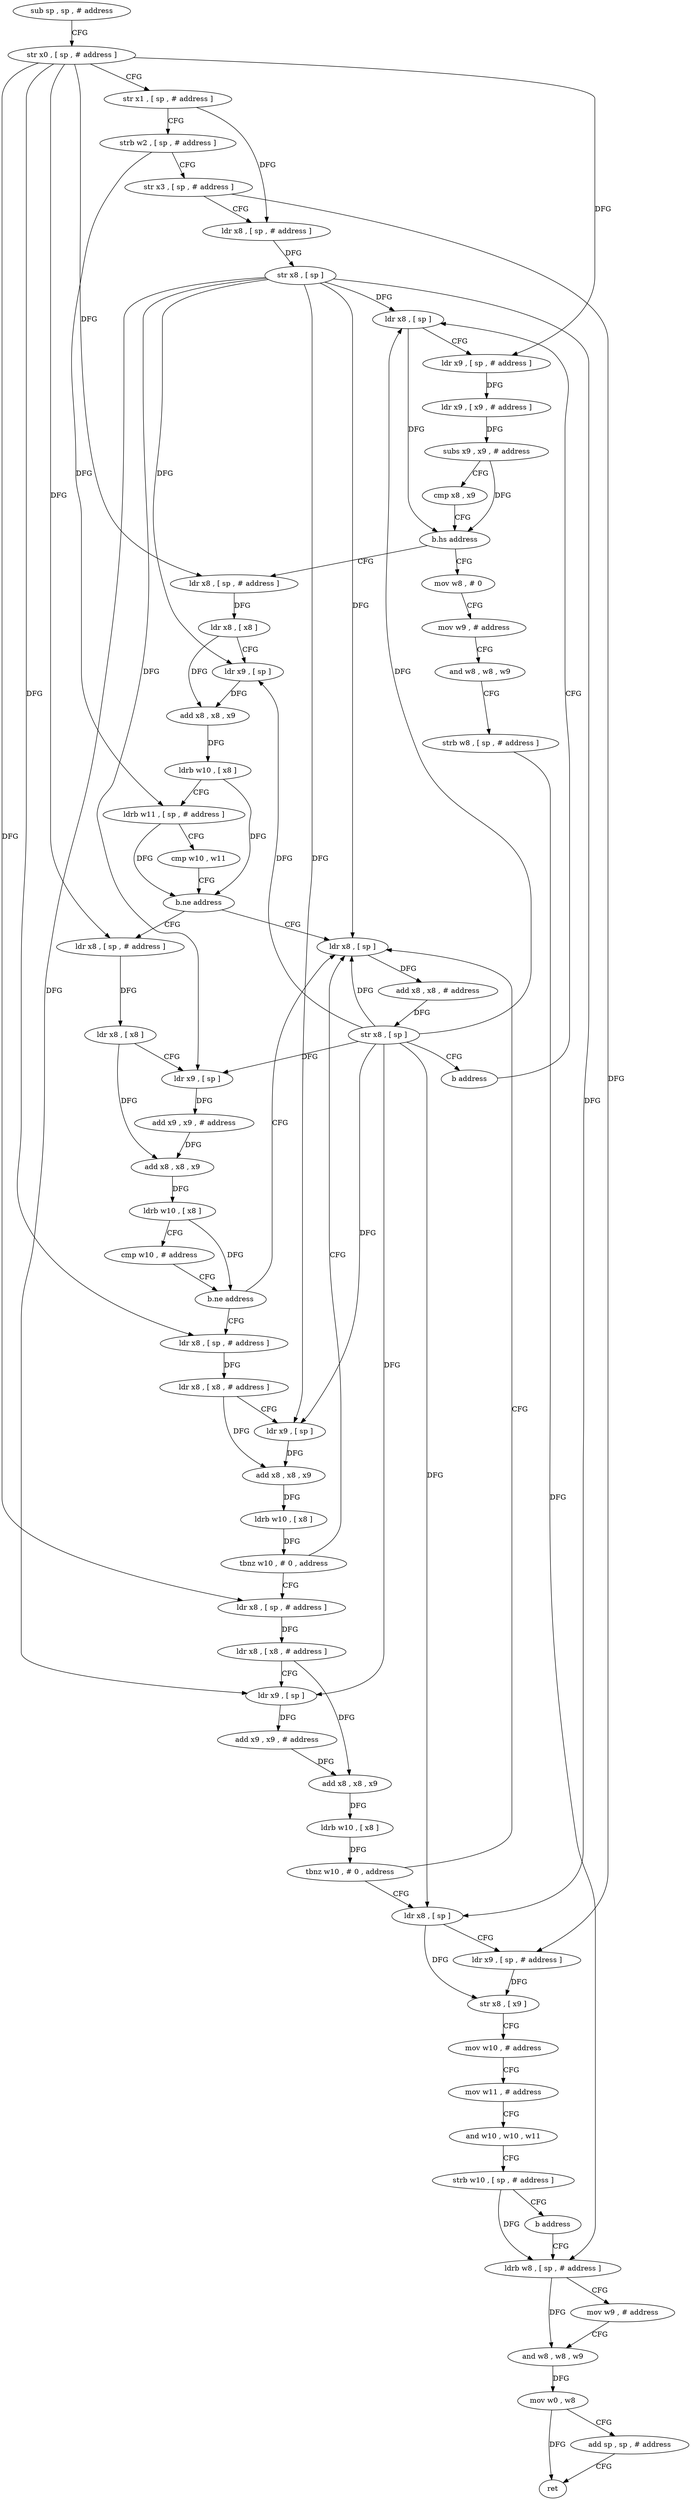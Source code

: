digraph "func" {
"4209624" [label = "sub sp , sp , # address" ]
"4209628" [label = "str x0 , [ sp , # address ]" ]
"4209632" [label = "str x1 , [ sp , # address ]" ]
"4209636" [label = "strb w2 , [ sp , # address ]" ]
"4209640" [label = "str x3 , [ sp , # address ]" ]
"4209644" [label = "ldr x8 , [ sp , # address ]" ]
"4209648" [label = "str x8 , [ sp ]" ]
"4209652" [label = "ldr x8 , [ sp ]" ]
"4209840" [label = "mov w8 , # 0" ]
"4209844" [label = "mov w9 , # address" ]
"4209848" [label = "and w8 , w8 , w9" ]
"4209852" [label = "strb w8 , [ sp , # address ]" ]
"4209856" [label = "ldrb w8 , [ sp , # address ]" ]
"4209676" [label = "ldr x8 , [ sp , # address ]" ]
"4209680" [label = "ldr x8 , [ x8 ]" ]
"4209684" [label = "ldr x9 , [ sp ]" ]
"4209688" [label = "add x8 , x8 , x9" ]
"4209692" [label = "ldrb w10 , [ x8 ]" ]
"4209696" [label = "ldrb w11 , [ sp , # address ]" ]
"4209700" [label = "cmp w10 , w11" ]
"4209704" [label = "b.ne address" ]
"4209824" [label = "ldr x8 , [ sp ]" ]
"4209708" [label = "ldr x8 , [ sp , # address ]" ]
"4209828" [label = "add x8 , x8 , # address" ]
"4209832" [label = "str x8 , [ sp ]" ]
"4209836" [label = "b address" ]
"4209712" [label = "ldr x8 , [ x8 ]" ]
"4209716" [label = "ldr x9 , [ sp ]" ]
"4209720" [label = "add x9 , x9 , # address" ]
"4209724" [label = "add x8 , x8 , x9" ]
"4209728" [label = "ldrb w10 , [ x8 ]" ]
"4209732" [label = "cmp w10 , # address" ]
"4209736" [label = "b.ne address" ]
"4209740" [label = "ldr x8 , [ sp , # address ]" ]
"4209656" [label = "ldr x9 , [ sp , # address ]" ]
"4209660" [label = "ldr x9 , [ x9 , # address ]" ]
"4209664" [label = "subs x9 , x9 , # address" ]
"4209668" [label = "cmp x8 , x9" ]
"4209672" [label = "b.hs address" ]
"4209744" [label = "ldr x8 , [ x8 , # address ]" ]
"4209748" [label = "ldr x9 , [ sp ]" ]
"4209752" [label = "add x8 , x8 , x9" ]
"4209756" [label = "ldrb w10 , [ x8 ]" ]
"4209760" [label = "tbnz w10 , # 0 , address" ]
"4209764" [label = "ldr x8 , [ sp , # address ]" ]
"4209768" [label = "ldr x8 , [ x8 , # address ]" ]
"4209772" [label = "ldr x9 , [ sp ]" ]
"4209776" [label = "add x9 , x9 , # address" ]
"4209780" [label = "add x8 , x8 , x9" ]
"4209784" [label = "ldrb w10 , [ x8 ]" ]
"4209788" [label = "tbnz w10 , # 0 , address" ]
"4209792" [label = "ldr x8 , [ sp ]" ]
"4209796" [label = "ldr x9 , [ sp , # address ]" ]
"4209800" [label = "str x8 , [ x9 ]" ]
"4209804" [label = "mov w10 , # address" ]
"4209808" [label = "mov w11 , # address" ]
"4209812" [label = "and w10 , w10 , w11" ]
"4209816" [label = "strb w10 , [ sp , # address ]" ]
"4209820" [label = "b address" ]
"4209860" [label = "mov w9 , # address" ]
"4209864" [label = "and w8 , w8 , w9" ]
"4209868" [label = "mov w0 , w8" ]
"4209872" [label = "add sp , sp , # address" ]
"4209876" [label = "ret" ]
"4209624" -> "4209628" [ label = "CFG" ]
"4209628" -> "4209632" [ label = "CFG" ]
"4209628" -> "4209656" [ label = "DFG" ]
"4209628" -> "4209676" [ label = "DFG" ]
"4209628" -> "4209708" [ label = "DFG" ]
"4209628" -> "4209740" [ label = "DFG" ]
"4209628" -> "4209764" [ label = "DFG" ]
"4209632" -> "4209636" [ label = "CFG" ]
"4209632" -> "4209644" [ label = "DFG" ]
"4209636" -> "4209640" [ label = "CFG" ]
"4209636" -> "4209696" [ label = "DFG" ]
"4209640" -> "4209644" [ label = "CFG" ]
"4209640" -> "4209796" [ label = "DFG" ]
"4209644" -> "4209648" [ label = "DFG" ]
"4209648" -> "4209652" [ label = "DFG" ]
"4209648" -> "4209684" [ label = "DFG" ]
"4209648" -> "4209824" [ label = "DFG" ]
"4209648" -> "4209716" [ label = "DFG" ]
"4209648" -> "4209748" [ label = "DFG" ]
"4209648" -> "4209772" [ label = "DFG" ]
"4209648" -> "4209792" [ label = "DFG" ]
"4209652" -> "4209656" [ label = "CFG" ]
"4209652" -> "4209672" [ label = "DFG" ]
"4209840" -> "4209844" [ label = "CFG" ]
"4209844" -> "4209848" [ label = "CFG" ]
"4209848" -> "4209852" [ label = "CFG" ]
"4209852" -> "4209856" [ label = "DFG" ]
"4209856" -> "4209860" [ label = "CFG" ]
"4209856" -> "4209864" [ label = "DFG" ]
"4209676" -> "4209680" [ label = "DFG" ]
"4209680" -> "4209684" [ label = "CFG" ]
"4209680" -> "4209688" [ label = "DFG" ]
"4209684" -> "4209688" [ label = "DFG" ]
"4209688" -> "4209692" [ label = "DFG" ]
"4209692" -> "4209696" [ label = "CFG" ]
"4209692" -> "4209704" [ label = "DFG" ]
"4209696" -> "4209700" [ label = "CFG" ]
"4209696" -> "4209704" [ label = "DFG" ]
"4209700" -> "4209704" [ label = "CFG" ]
"4209704" -> "4209824" [ label = "CFG" ]
"4209704" -> "4209708" [ label = "CFG" ]
"4209824" -> "4209828" [ label = "DFG" ]
"4209708" -> "4209712" [ label = "DFG" ]
"4209828" -> "4209832" [ label = "DFG" ]
"4209832" -> "4209836" [ label = "CFG" ]
"4209832" -> "4209652" [ label = "DFG" ]
"4209832" -> "4209684" [ label = "DFG" ]
"4209832" -> "4209824" [ label = "DFG" ]
"4209832" -> "4209716" [ label = "DFG" ]
"4209832" -> "4209748" [ label = "DFG" ]
"4209832" -> "4209772" [ label = "DFG" ]
"4209832" -> "4209792" [ label = "DFG" ]
"4209836" -> "4209652" [ label = "CFG" ]
"4209712" -> "4209716" [ label = "CFG" ]
"4209712" -> "4209724" [ label = "DFG" ]
"4209716" -> "4209720" [ label = "DFG" ]
"4209720" -> "4209724" [ label = "DFG" ]
"4209724" -> "4209728" [ label = "DFG" ]
"4209728" -> "4209732" [ label = "CFG" ]
"4209728" -> "4209736" [ label = "DFG" ]
"4209732" -> "4209736" [ label = "CFG" ]
"4209736" -> "4209824" [ label = "CFG" ]
"4209736" -> "4209740" [ label = "CFG" ]
"4209740" -> "4209744" [ label = "DFG" ]
"4209656" -> "4209660" [ label = "DFG" ]
"4209660" -> "4209664" [ label = "DFG" ]
"4209664" -> "4209668" [ label = "CFG" ]
"4209664" -> "4209672" [ label = "DFG" ]
"4209668" -> "4209672" [ label = "CFG" ]
"4209672" -> "4209840" [ label = "CFG" ]
"4209672" -> "4209676" [ label = "CFG" ]
"4209744" -> "4209748" [ label = "CFG" ]
"4209744" -> "4209752" [ label = "DFG" ]
"4209748" -> "4209752" [ label = "DFG" ]
"4209752" -> "4209756" [ label = "DFG" ]
"4209756" -> "4209760" [ label = "DFG" ]
"4209760" -> "4209824" [ label = "CFG" ]
"4209760" -> "4209764" [ label = "CFG" ]
"4209764" -> "4209768" [ label = "DFG" ]
"4209768" -> "4209772" [ label = "CFG" ]
"4209768" -> "4209780" [ label = "DFG" ]
"4209772" -> "4209776" [ label = "DFG" ]
"4209776" -> "4209780" [ label = "DFG" ]
"4209780" -> "4209784" [ label = "DFG" ]
"4209784" -> "4209788" [ label = "DFG" ]
"4209788" -> "4209824" [ label = "CFG" ]
"4209788" -> "4209792" [ label = "CFG" ]
"4209792" -> "4209796" [ label = "CFG" ]
"4209792" -> "4209800" [ label = "DFG" ]
"4209796" -> "4209800" [ label = "DFG" ]
"4209800" -> "4209804" [ label = "CFG" ]
"4209804" -> "4209808" [ label = "CFG" ]
"4209808" -> "4209812" [ label = "CFG" ]
"4209812" -> "4209816" [ label = "CFG" ]
"4209816" -> "4209820" [ label = "CFG" ]
"4209816" -> "4209856" [ label = "DFG" ]
"4209820" -> "4209856" [ label = "CFG" ]
"4209860" -> "4209864" [ label = "CFG" ]
"4209864" -> "4209868" [ label = "DFG" ]
"4209868" -> "4209872" [ label = "CFG" ]
"4209868" -> "4209876" [ label = "DFG" ]
"4209872" -> "4209876" [ label = "CFG" ]
}
